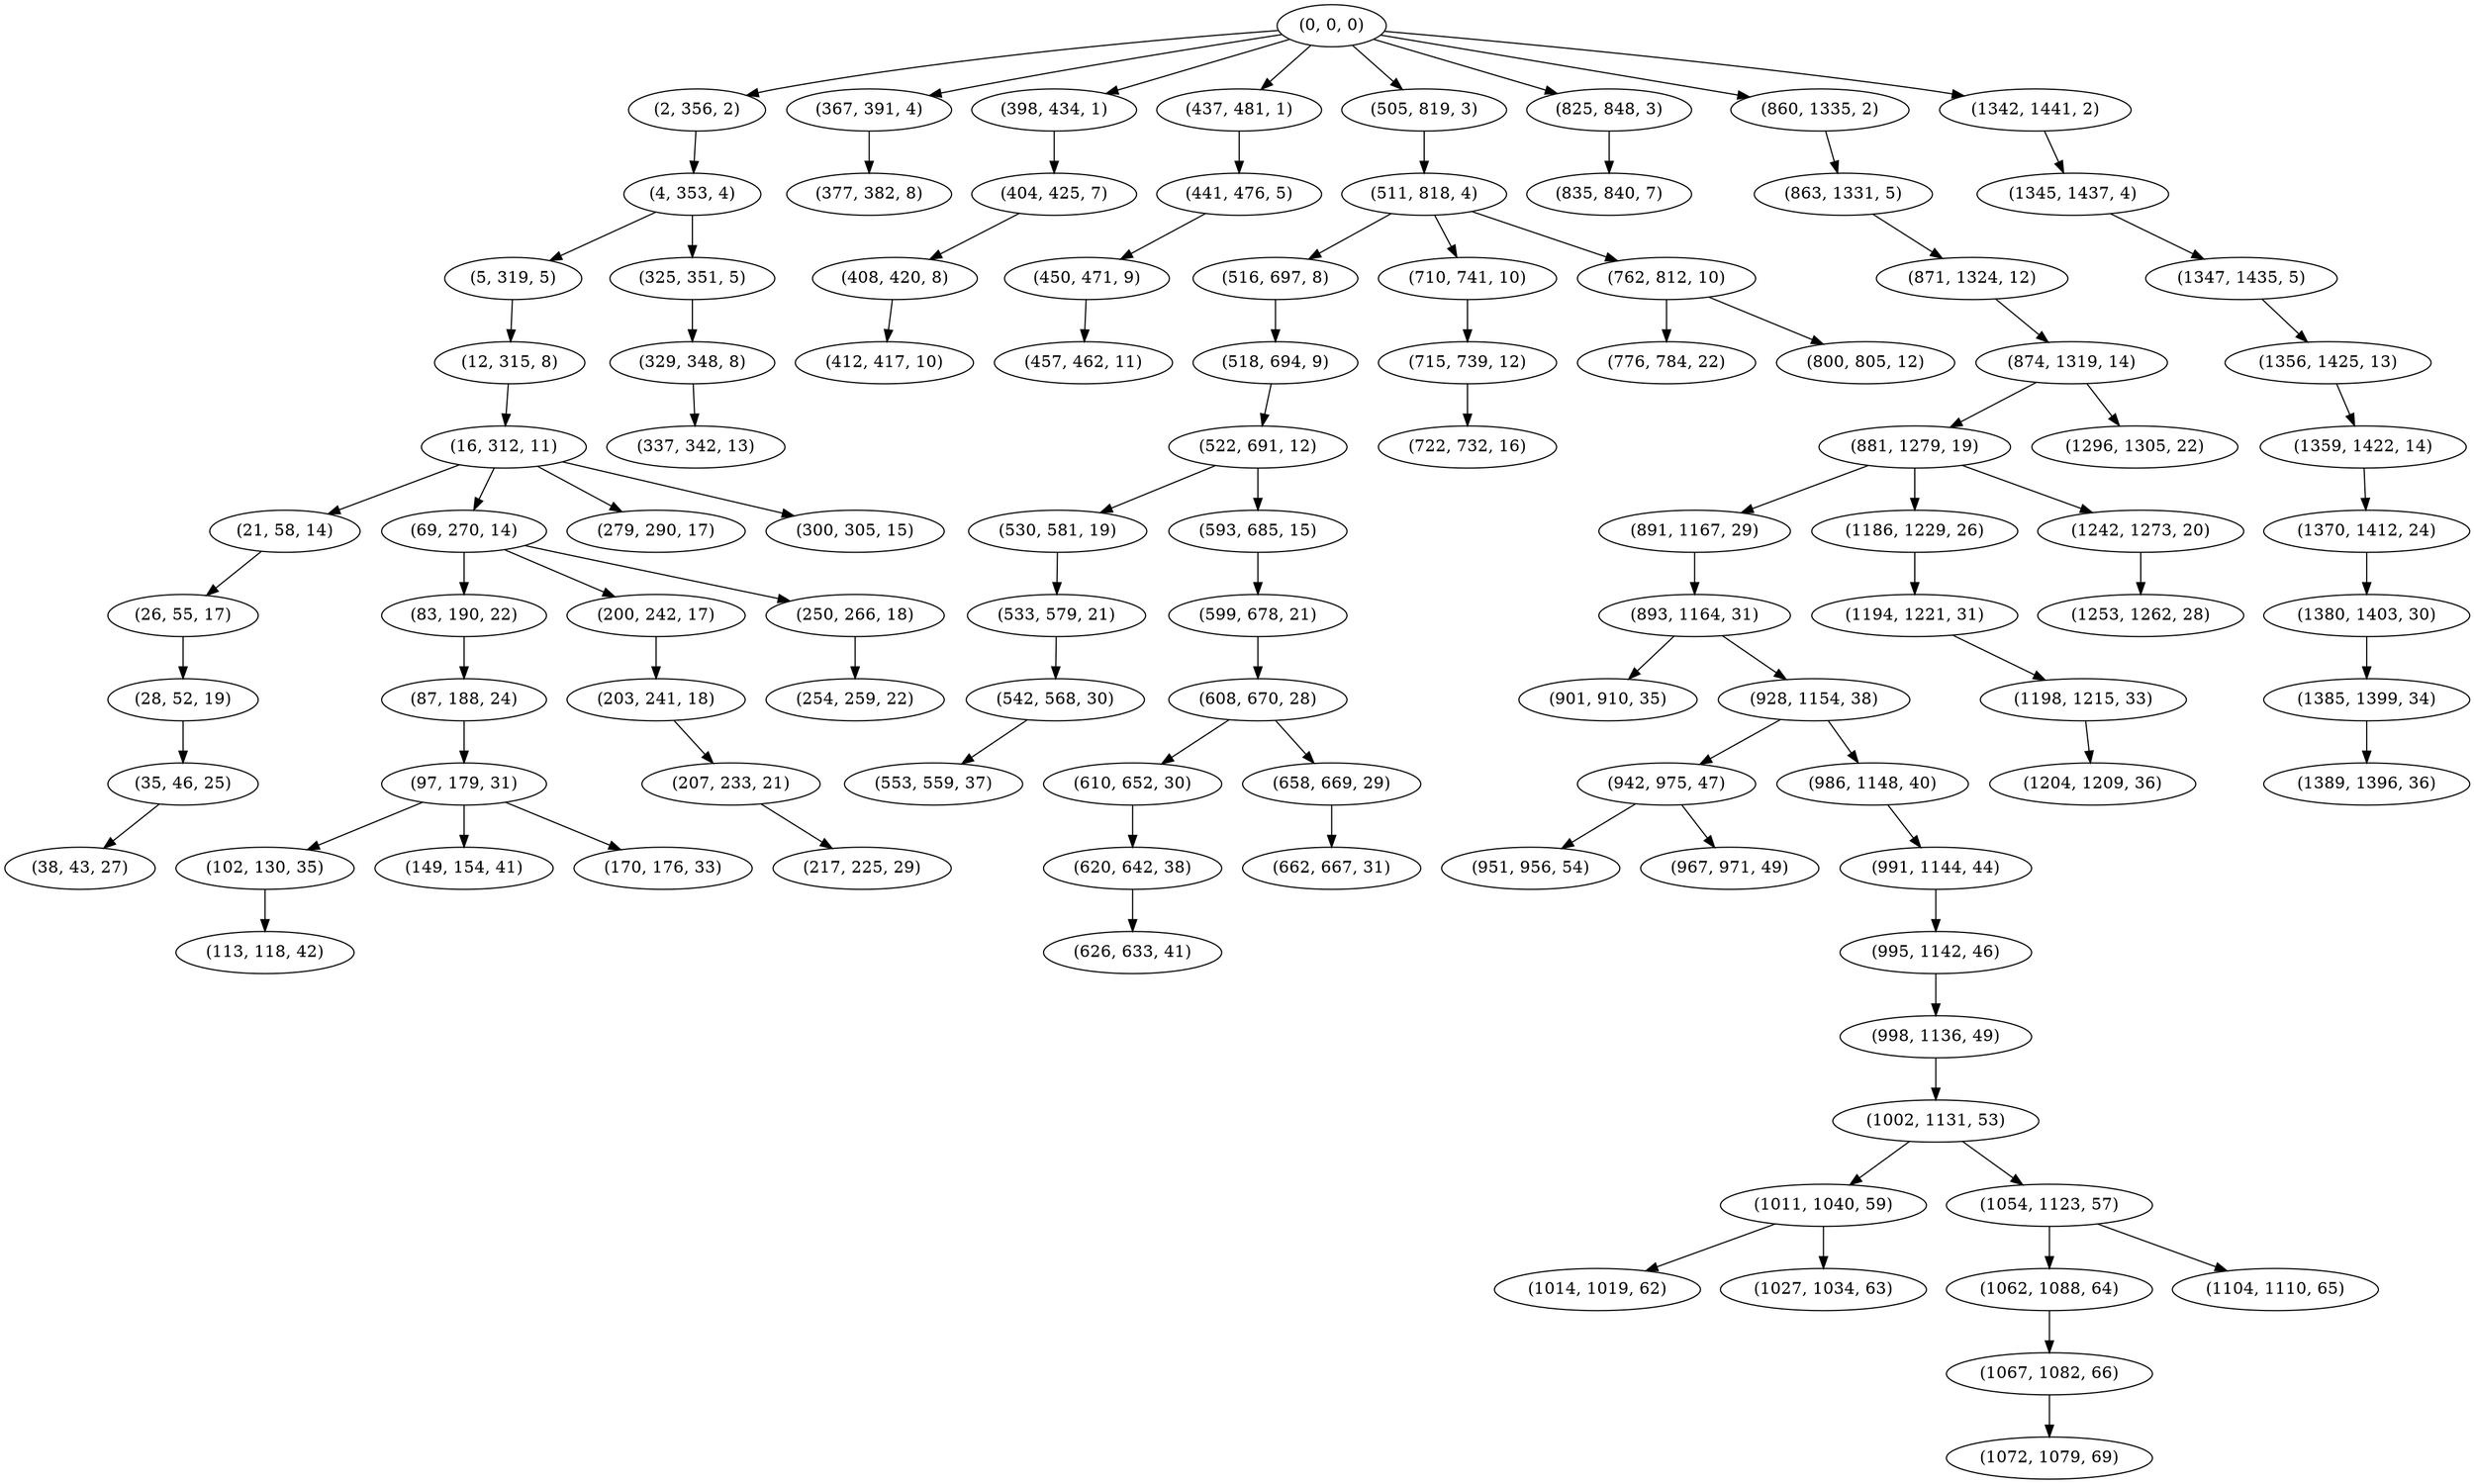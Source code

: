 digraph tree {
    "(0, 0, 0)";
    "(2, 356, 2)";
    "(4, 353, 4)";
    "(5, 319, 5)";
    "(12, 315, 8)";
    "(16, 312, 11)";
    "(21, 58, 14)";
    "(26, 55, 17)";
    "(28, 52, 19)";
    "(35, 46, 25)";
    "(38, 43, 27)";
    "(69, 270, 14)";
    "(83, 190, 22)";
    "(87, 188, 24)";
    "(97, 179, 31)";
    "(102, 130, 35)";
    "(113, 118, 42)";
    "(149, 154, 41)";
    "(170, 176, 33)";
    "(200, 242, 17)";
    "(203, 241, 18)";
    "(207, 233, 21)";
    "(217, 225, 29)";
    "(250, 266, 18)";
    "(254, 259, 22)";
    "(279, 290, 17)";
    "(300, 305, 15)";
    "(325, 351, 5)";
    "(329, 348, 8)";
    "(337, 342, 13)";
    "(367, 391, 4)";
    "(377, 382, 8)";
    "(398, 434, 1)";
    "(404, 425, 7)";
    "(408, 420, 8)";
    "(412, 417, 10)";
    "(437, 481, 1)";
    "(441, 476, 5)";
    "(450, 471, 9)";
    "(457, 462, 11)";
    "(505, 819, 3)";
    "(511, 818, 4)";
    "(516, 697, 8)";
    "(518, 694, 9)";
    "(522, 691, 12)";
    "(530, 581, 19)";
    "(533, 579, 21)";
    "(542, 568, 30)";
    "(553, 559, 37)";
    "(593, 685, 15)";
    "(599, 678, 21)";
    "(608, 670, 28)";
    "(610, 652, 30)";
    "(620, 642, 38)";
    "(626, 633, 41)";
    "(658, 669, 29)";
    "(662, 667, 31)";
    "(710, 741, 10)";
    "(715, 739, 12)";
    "(722, 732, 16)";
    "(762, 812, 10)";
    "(776, 784, 22)";
    "(800, 805, 12)";
    "(825, 848, 3)";
    "(835, 840, 7)";
    "(860, 1335, 2)";
    "(863, 1331, 5)";
    "(871, 1324, 12)";
    "(874, 1319, 14)";
    "(881, 1279, 19)";
    "(891, 1167, 29)";
    "(893, 1164, 31)";
    "(901, 910, 35)";
    "(928, 1154, 38)";
    "(942, 975, 47)";
    "(951, 956, 54)";
    "(967, 971, 49)";
    "(986, 1148, 40)";
    "(991, 1144, 44)";
    "(995, 1142, 46)";
    "(998, 1136, 49)";
    "(1002, 1131, 53)";
    "(1011, 1040, 59)";
    "(1014, 1019, 62)";
    "(1027, 1034, 63)";
    "(1054, 1123, 57)";
    "(1062, 1088, 64)";
    "(1067, 1082, 66)";
    "(1072, 1079, 69)";
    "(1104, 1110, 65)";
    "(1186, 1229, 26)";
    "(1194, 1221, 31)";
    "(1198, 1215, 33)";
    "(1204, 1209, 36)";
    "(1242, 1273, 20)";
    "(1253, 1262, 28)";
    "(1296, 1305, 22)";
    "(1342, 1441, 2)";
    "(1345, 1437, 4)";
    "(1347, 1435, 5)";
    "(1356, 1425, 13)";
    "(1359, 1422, 14)";
    "(1370, 1412, 24)";
    "(1380, 1403, 30)";
    "(1385, 1399, 34)";
    "(1389, 1396, 36)";
    "(0, 0, 0)" -> "(2, 356, 2)";
    "(0, 0, 0)" -> "(367, 391, 4)";
    "(0, 0, 0)" -> "(398, 434, 1)";
    "(0, 0, 0)" -> "(437, 481, 1)";
    "(0, 0, 0)" -> "(505, 819, 3)";
    "(0, 0, 0)" -> "(825, 848, 3)";
    "(0, 0, 0)" -> "(860, 1335, 2)";
    "(0, 0, 0)" -> "(1342, 1441, 2)";
    "(2, 356, 2)" -> "(4, 353, 4)";
    "(4, 353, 4)" -> "(5, 319, 5)";
    "(4, 353, 4)" -> "(325, 351, 5)";
    "(5, 319, 5)" -> "(12, 315, 8)";
    "(12, 315, 8)" -> "(16, 312, 11)";
    "(16, 312, 11)" -> "(21, 58, 14)";
    "(16, 312, 11)" -> "(69, 270, 14)";
    "(16, 312, 11)" -> "(279, 290, 17)";
    "(16, 312, 11)" -> "(300, 305, 15)";
    "(21, 58, 14)" -> "(26, 55, 17)";
    "(26, 55, 17)" -> "(28, 52, 19)";
    "(28, 52, 19)" -> "(35, 46, 25)";
    "(35, 46, 25)" -> "(38, 43, 27)";
    "(69, 270, 14)" -> "(83, 190, 22)";
    "(69, 270, 14)" -> "(200, 242, 17)";
    "(69, 270, 14)" -> "(250, 266, 18)";
    "(83, 190, 22)" -> "(87, 188, 24)";
    "(87, 188, 24)" -> "(97, 179, 31)";
    "(97, 179, 31)" -> "(102, 130, 35)";
    "(97, 179, 31)" -> "(149, 154, 41)";
    "(97, 179, 31)" -> "(170, 176, 33)";
    "(102, 130, 35)" -> "(113, 118, 42)";
    "(200, 242, 17)" -> "(203, 241, 18)";
    "(203, 241, 18)" -> "(207, 233, 21)";
    "(207, 233, 21)" -> "(217, 225, 29)";
    "(250, 266, 18)" -> "(254, 259, 22)";
    "(325, 351, 5)" -> "(329, 348, 8)";
    "(329, 348, 8)" -> "(337, 342, 13)";
    "(367, 391, 4)" -> "(377, 382, 8)";
    "(398, 434, 1)" -> "(404, 425, 7)";
    "(404, 425, 7)" -> "(408, 420, 8)";
    "(408, 420, 8)" -> "(412, 417, 10)";
    "(437, 481, 1)" -> "(441, 476, 5)";
    "(441, 476, 5)" -> "(450, 471, 9)";
    "(450, 471, 9)" -> "(457, 462, 11)";
    "(505, 819, 3)" -> "(511, 818, 4)";
    "(511, 818, 4)" -> "(516, 697, 8)";
    "(511, 818, 4)" -> "(710, 741, 10)";
    "(511, 818, 4)" -> "(762, 812, 10)";
    "(516, 697, 8)" -> "(518, 694, 9)";
    "(518, 694, 9)" -> "(522, 691, 12)";
    "(522, 691, 12)" -> "(530, 581, 19)";
    "(522, 691, 12)" -> "(593, 685, 15)";
    "(530, 581, 19)" -> "(533, 579, 21)";
    "(533, 579, 21)" -> "(542, 568, 30)";
    "(542, 568, 30)" -> "(553, 559, 37)";
    "(593, 685, 15)" -> "(599, 678, 21)";
    "(599, 678, 21)" -> "(608, 670, 28)";
    "(608, 670, 28)" -> "(610, 652, 30)";
    "(608, 670, 28)" -> "(658, 669, 29)";
    "(610, 652, 30)" -> "(620, 642, 38)";
    "(620, 642, 38)" -> "(626, 633, 41)";
    "(658, 669, 29)" -> "(662, 667, 31)";
    "(710, 741, 10)" -> "(715, 739, 12)";
    "(715, 739, 12)" -> "(722, 732, 16)";
    "(762, 812, 10)" -> "(776, 784, 22)";
    "(762, 812, 10)" -> "(800, 805, 12)";
    "(825, 848, 3)" -> "(835, 840, 7)";
    "(860, 1335, 2)" -> "(863, 1331, 5)";
    "(863, 1331, 5)" -> "(871, 1324, 12)";
    "(871, 1324, 12)" -> "(874, 1319, 14)";
    "(874, 1319, 14)" -> "(881, 1279, 19)";
    "(874, 1319, 14)" -> "(1296, 1305, 22)";
    "(881, 1279, 19)" -> "(891, 1167, 29)";
    "(881, 1279, 19)" -> "(1186, 1229, 26)";
    "(881, 1279, 19)" -> "(1242, 1273, 20)";
    "(891, 1167, 29)" -> "(893, 1164, 31)";
    "(893, 1164, 31)" -> "(901, 910, 35)";
    "(893, 1164, 31)" -> "(928, 1154, 38)";
    "(928, 1154, 38)" -> "(942, 975, 47)";
    "(928, 1154, 38)" -> "(986, 1148, 40)";
    "(942, 975, 47)" -> "(951, 956, 54)";
    "(942, 975, 47)" -> "(967, 971, 49)";
    "(986, 1148, 40)" -> "(991, 1144, 44)";
    "(991, 1144, 44)" -> "(995, 1142, 46)";
    "(995, 1142, 46)" -> "(998, 1136, 49)";
    "(998, 1136, 49)" -> "(1002, 1131, 53)";
    "(1002, 1131, 53)" -> "(1011, 1040, 59)";
    "(1002, 1131, 53)" -> "(1054, 1123, 57)";
    "(1011, 1040, 59)" -> "(1014, 1019, 62)";
    "(1011, 1040, 59)" -> "(1027, 1034, 63)";
    "(1054, 1123, 57)" -> "(1062, 1088, 64)";
    "(1054, 1123, 57)" -> "(1104, 1110, 65)";
    "(1062, 1088, 64)" -> "(1067, 1082, 66)";
    "(1067, 1082, 66)" -> "(1072, 1079, 69)";
    "(1186, 1229, 26)" -> "(1194, 1221, 31)";
    "(1194, 1221, 31)" -> "(1198, 1215, 33)";
    "(1198, 1215, 33)" -> "(1204, 1209, 36)";
    "(1242, 1273, 20)" -> "(1253, 1262, 28)";
    "(1342, 1441, 2)" -> "(1345, 1437, 4)";
    "(1345, 1437, 4)" -> "(1347, 1435, 5)";
    "(1347, 1435, 5)" -> "(1356, 1425, 13)";
    "(1356, 1425, 13)" -> "(1359, 1422, 14)";
    "(1359, 1422, 14)" -> "(1370, 1412, 24)";
    "(1370, 1412, 24)" -> "(1380, 1403, 30)";
    "(1380, 1403, 30)" -> "(1385, 1399, 34)";
    "(1385, 1399, 34)" -> "(1389, 1396, 36)";
}
